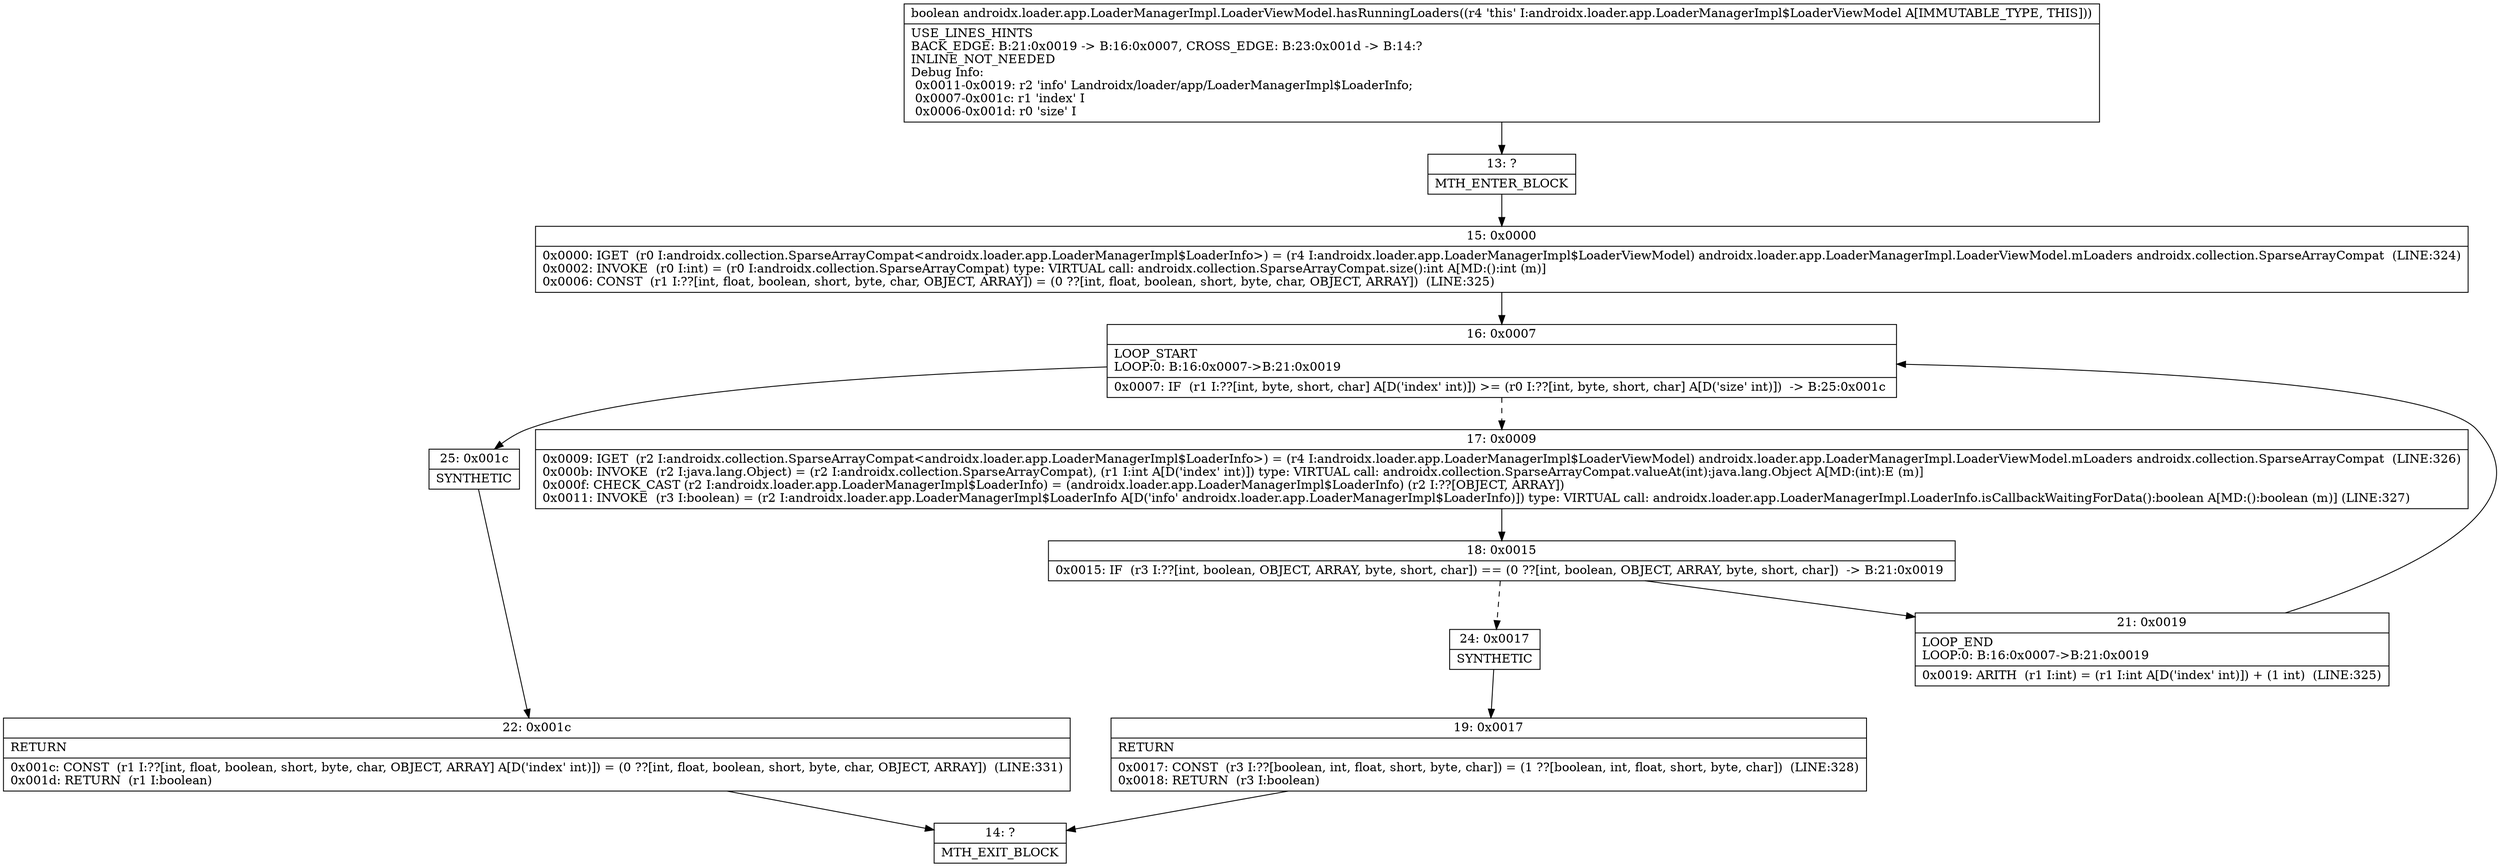 digraph "CFG forandroidx.loader.app.LoaderManagerImpl.LoaderViewModel.hasRunningLoaders()Z" {
Node_13 [shape=record,label="{13\:\ ?|MTH_ENTER_BLOCK\l}"];
Node_15 [shape=record,label="{15\:\ 0x0000|0x0000: IGET  (r0 I:androidx.collection.SparseArrayCompat\<androidx.loader.app.LoaderManagerImpl$LoaderInfo\>) = (r4 I:androidx.loader.app.LoaderManagerImpl$LoaderViewModel) androidx.loader.app.LoaderManagerImpl.LoaderViewModel.mLoaders androidx.collection.SparseArrayCompat  (LINE:324)\l0x0002: INVOKE  (r0 I:int) = (r0 I:androidx.collection.SparseArrayCompat) type: VIRTUAL call: androidx.collection.SparseArrayCompat.size():int A[MD:():int (m)]\l0x0006: CONST  (r1 I:??[int, float, boolean, short, byte, char, OBJECT, ARRAY]) = (0 ??[int, float, boolean, short, byte, char, OBJECT, ARRAY])  (LINE:325)\l}"];
Node_16 [shape=record,label="{16\:\ 0x0007|LOOP_START\lLOOP:0: B:16:0x0007\-\>B:21:0x0019\l|0x0007: IF  (r1 I:??[int, byte, short, char] A[D('index' int)]) \>= (r0 I:??[int, byte, short, char] A[D('size' int)])  \-\> B:25:0x001c \l}"];
Node_17 [shape=record,label="{17\:\ 0x0009|0x0009: IGET  (r2 I:androidx.collection.SparseArrayCompat\<androidx.loader.app.LoaderManagerImpl$LoaderInfo\>) = (r4 I:androidx.loader.app.LoaderManagerImpl$LoaderViewModel) androidx.loader.app.LoaderManagerImpl.LoaderViewModel.mLoaders androidx.collection.SparseArrayCompat  (LINE:326)\l0x000b: INVOKE  (r2 I:java.lang.Object) = (r2 I:androidx.collection.SparseArrayCompat), (r1 I:int A[D('index' int)]) type: VIRTUAL call: androidx.collection.SparseArrayCompat.valueAt(int):java.lang.Object A[MD:(int):E (m)]\l0x000f: CHECK_CAST (r2 I:androidx.loader.app.LoaderManagerImpl$LoaderInfo) = (androidx.loader.app.LoaderManagerImpl$LoaderInfo) (r2 I:??[OBJECT, ARRAY]) \l0x0011: INVOKE  (r3 I:boolean) = (r2 I:androidx.loader.app.LoaderManagerImpl$LoaderInfo A[D('info' androidx.loader.app.LoaderManagerImpl$LoaderInfo)]) type: VIRTUAL call: androidx.loader.app.LoaderManagerImpl.LoaderInfo.isCallbackWaitingForData():boolean A[MD:():boolean (m)] (LINE:327)\l}"];
Node_18 [shape=record,label="{18\:\ 0x0015|0x0015: IF  (r3 I:??[int, boolean, OBJECT, ARRAY, byte, short, char]) == (0 ??[int, boolean, OBJECT, ARRAY, byte, short, char])  \-\> B:21:0x0019 \l}"];
Node_21 [shape=record,label="{21\:\ 0x0019|LOOP_END\lLOOP:0: B:16:0x0007\-\>B:21:0x0019\l|0x0019: ARITH  (r1 I:int) = (r1 I:int A[D('index' int)]) + (1 int)  (LINE:325)\l}"];
Node_24 [shape=record,label="{24\:\ 0x0017|SYNTHETIC\l}"];
Node_19 [shape=record,label="{19\:\ 0x0017|RETURN\l|0x0017: CONST  (r3 I:??[boolean, int, float, short, byte, char]) = (1 ??[boolean, int, float, short, byte, char])  (LINE:328)\l0x0018: RETURN  (r3 I:boolean) \l}"];
Node_14 [shape=record,label="{14\:\ ?|MTH_EXIT_BLOCK\l}"];
Node_25 [shape=record,label="{25\:\ 0x001c|SYNTHETIC\l}"];
Node_22 [shape=record,label="{22\:\ 0x001c|RETURN\l|0x001c: CONST  (r1 I:??[int, float, boolean, short, byte, char, OBJECT, ARRAY] A[D('index' int)]) = (0 ??[int, float, boolean, short, byte, char, OBJECT, ARRAY])  (LINE:331)\l0x001d: RETURN  (r1 I:boolean) \l}"];
MethodNode[shape=record,label="{boolean androidx.loader.app.LoaderManagerImpl.LoaderViewModel.hasRunningLoaders((r4 'this' I:androidx.loader.app.LoaderManagerImpl$LoaderViewModel A[IMMUTABLE_TYPE, THIS]))  | USE_LINES_HINTS\lBACK_EDGE: B:21:0x0019 \-\> B:16:0x0007, CROSS_EDGE: B:23:0x001d \-\> B:14:?\lINLINE_NOT_NEEDED\lDebug Info:\l  0x0011\-0x0019: r2 'info' Landroidx\/loader\/app\/LoaderManagerImpl$LoaderInfo;\l  0x0007\-0x001c: r1 'index' I\l  0x0006\-0x001d: r0 'size' I\l}"];
MethodNode -> Node_13;Node_13 -> Node_15;
Node_15 -> Node_16;
Node_16 -> Node_17[style=dashed];
Node_16 -> Node_25;
Node_17 -> Node_18;
Node_18 -> Node_21;
Node_18 -> Node_24[style=dashed];
Node_21 -> Node_16;
Node_24 -> Node_19;
Node_19 -> Node_14;
Node_25 -> Node_22;
Node_22 -> Node_14;
}

